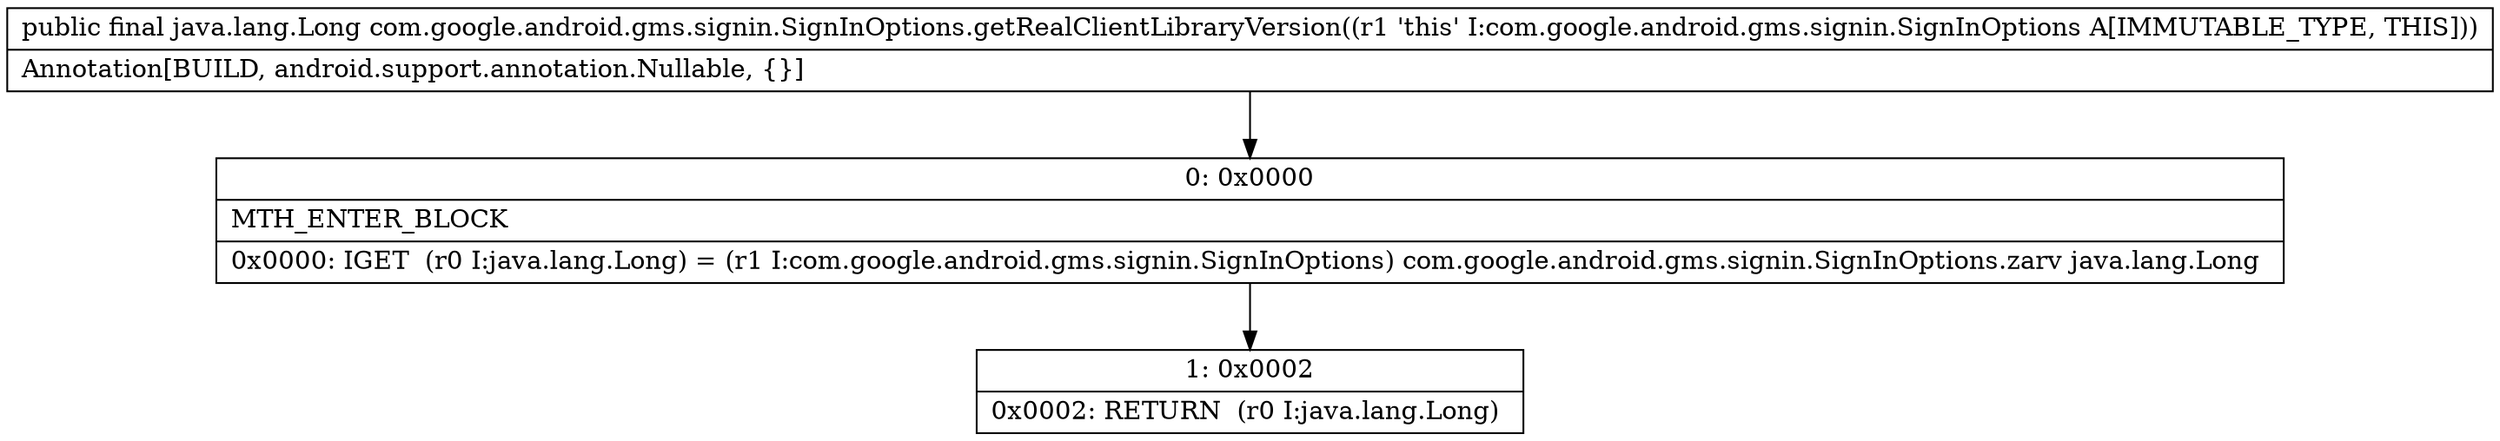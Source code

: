 digraph "CFG forcom.google.android.gms.signin.SignInOptions.getRealClientLibraryVersion()Ljava\/lang\/Long;" {
Node_0 [shape=record,label="{0\:\ 0x0000|MTH_ENTER_BLOCK\l|0x0000: IGET  (r0 I:java.lang.Long) = (r1 I:com.google.android.gms.signin.SignInOptions) com.google.android.gms.signin.SignInOptions.zarv java.lang.Long \l}"];
Node_1 [shape=record,label="{1\:\ 0x0002|0x0002: RETURN  (r0 I:java.lang.Long) \l}"];
MethodNode[shape=record,label="{public final java.lang.Long com.google.android.gms.signin.SignInOptions.getRealClientLibraryVersion((r1 'this' I:com.google.android.gms.signin.SignInOptions A[IMMUTABLE_TYPE, THIS]))  | Annotation[BUILD, android.support.annotation.Nullable, \{\}]\l}"];
MethodNode -> Node_0;
Node_0 -> Node_1;
}


